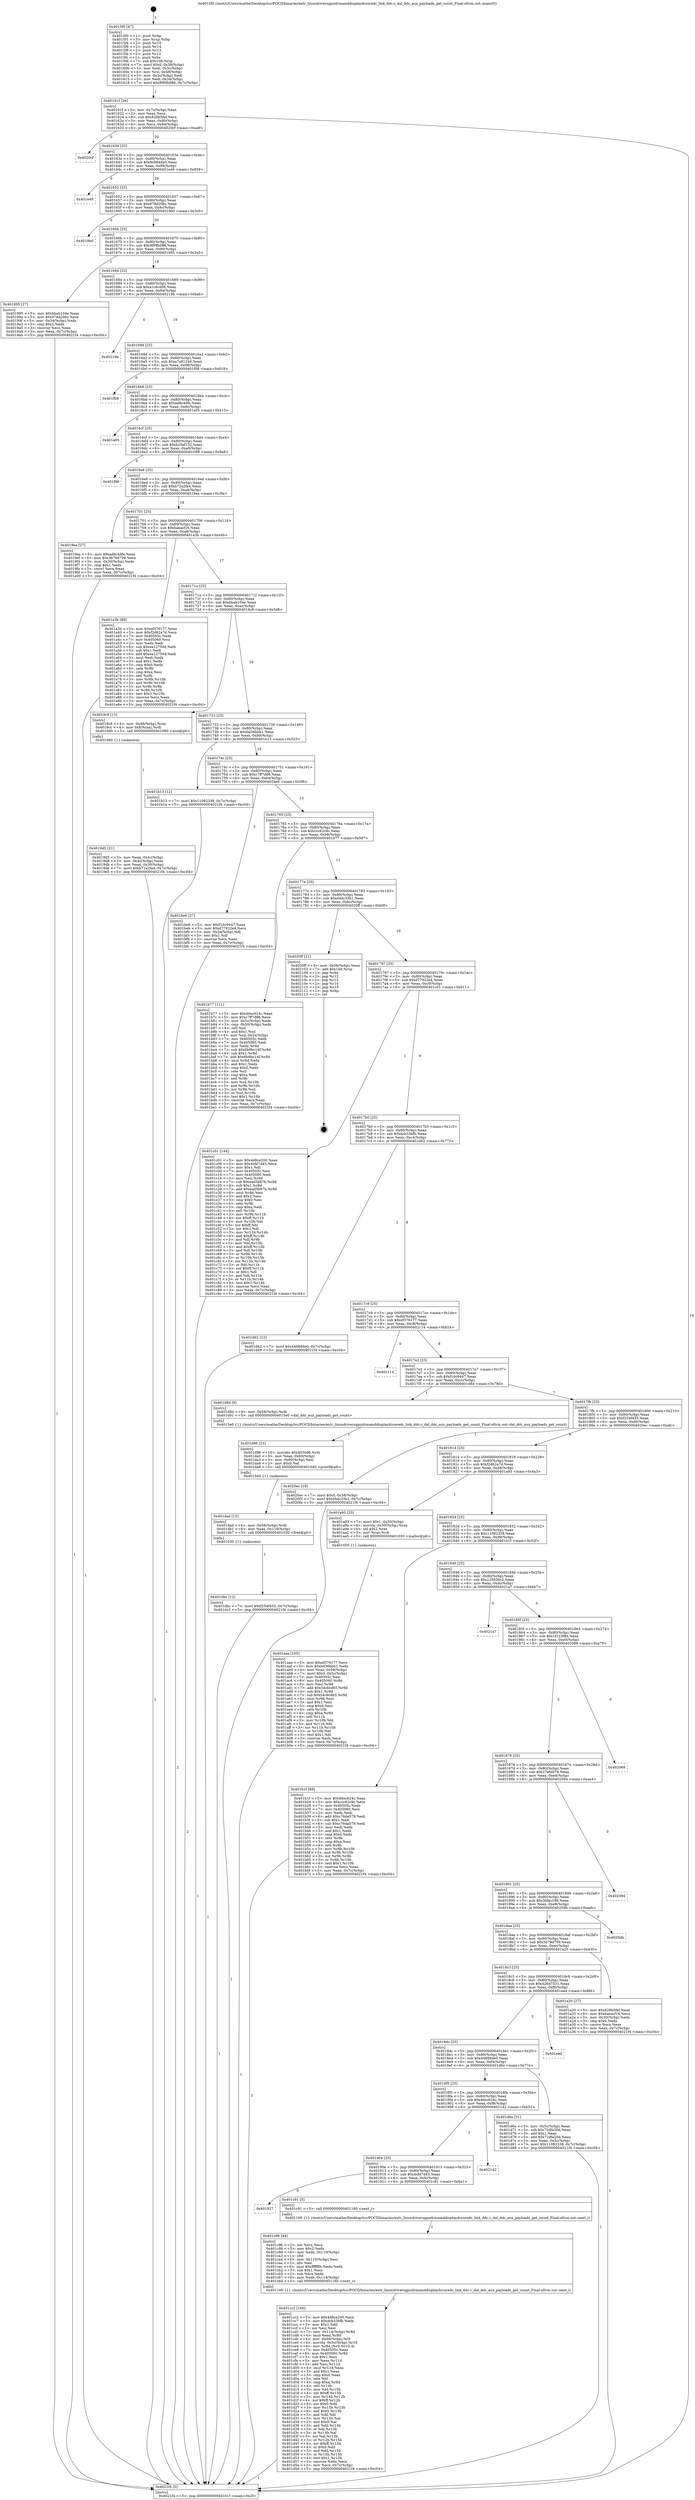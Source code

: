 digraph "0x4015f0" {
  label = "0x4015f0 (/mnt/c/Users/mathe/Desktop/tcc/POCII/binaries/extr_linuxdriversgpudrmamddisplaydccoredc_link_ddc.c_dal_ddc_aux_payloads_get_count_Final-ollvm.out::main(0))"
  labelloc = "t"
  node[shape=record]

  Entry [label="",width=0.3,height=0.3,shape=circle,fillcolor=black,style=filled]
  "0x40161f" [label="{
     0x40161f [26]\l
     | [instrs]\l
     &nbsp;&nbsp;0x40161f \<+3\>: mov -0x7c(%rbp),%eax\l
     &nbsp;&nbsp;0x401622 \<+2\>: mov %eax,%ecx\l
     &nbsp;&nbsp;0x401624 \<+6\>: sub $0x828b5fef,%ecx\l
     &nbsp;&nbsp;0x40162a \<+3\>: mov %eax,-0x80(%rbp)\l
     &nbsp;&nbsp;0x40162d \<+6\>: mov %ecx,-0x84(%rbp)\l
     &nbsp;&nbsp;0x401633 \<+6\>: je 00000000004020cf \<main+0xadf\>\l
  }"]
  "0x4020cf" [label="{
     0x4020cf\l
  }", style=dashed]
  "0x401639" [label="{
     0x401639 [25]\l
     | [instrs]\l
     &nbsp;&nbsp;0x401639 \<+5\>: jmp 000000000040163e \<main+0x4e\>\l
     &nbsp;&nbsp;0x40163e \<+3\>: mov -0x80(%rbp),%eax\l
     &nbsp;&nbsp;0x401641 \<+5\>: sub $0x8c9848a0,%eax\l
     &nbsp;&nbsp;0x401646 \<+6\>: mov %eax,-0x88(%rbp)\l
     &nbsp;&nbsp;0x40164c \<+6\>: je 0000000000401e49 \<main+0x859\>\l
  }"]
  Exit [label="",width=0.3,height=0.3,shape=circle,fillcolor=black,style=filled,peripheries=2]
  "0x401e49" [label="{
     0x401e49\l
  }", style=dashed]
  "0x401652" [label="{
     0x401652 [25]\l
     | [instrs]\l
     &nbsp;&nbsp;0x401652 \<+5\>: jmp 0000000000401657 \<main+0x67\>\l
     &nbsp;&nbsp;0x401657 \<+3\>: mov -0x80(%rbp),%eax\l
     &nbsp;&nbsp;0x40165a \<+5\>: sub $0x978d20bc,%eax\l
     &nbsp;&nbsp;0x40165f \<+6\>: mov %eax,-0x8c(%rbp)\l
     &nbsp;&nbsp;0x401665 \<+6\>: je 00000000004019b0 \<main+0x3c0\>\l
  }"]
  "0x401dbc" [label="{
     0x401dbc [12]\l
     | [instrs]\l
     &nbsp;&nbsp;0x401dbc \<+7\>: movl $0xf254f455,-0x7c(%rbp)\l
     &nbsp;&nbsp;0x401dc3 \<+5\>: jmp 00000000004021f4 \<main+0xc04\>\l
  }"]
  "0x4019b0" [label="{
     0x4019b0\l
  }", style=dashed]
  "0x40166b" [label="{
     0x40166b [25]\l
     | [instrs]\l
     &nbsp;&nbsp;0x40166b \<+5\>: jmp 0000000000401670 \<main+0x80\>\l
     &nbsp;&nbsp;0x401670 \<+3\>: mov -0x80(%rbp),%eax\l
     &nbsp;&nbsp;0x401673 \<+5\>: sub $0x9f99b086,%eax\l
     &nbsp;&nbsp;0x401678 \<+6\>: mov %eax,-0x90(%rbp)\l
     &nbsp;&nbsp;0x40167e \<+6\>: je 0000000000401995 \<main+0x3a5\>\l
  }"]
  "0x401dad" [label="{
     0x401dad [15]\l
     | [instrs]\l
     &nbsp;&nbsp;0x401dad \<+4\>: mov -0x58(%rbp),%rdi\l
     &nbsp;&nbsp;0x401db1 \<+6\>: mov %eax,-0x118(%rbp)\l
     &nbsp;&nbsp;0x401db7 \<+5\>: call 0000000000401030 \<free@plt\>\l
     | [calls]\l
     &nbsp;&nbsp;0x401030 \{1\} (unknown)\l
  }"]
  "0x401995" [label="{
     0x401995 [27]\l
     | [instrs]\l
     &nbsp;&nbsp;0x401995 \<+5\>: mov $0xbbab104e,%eax\l
     &nbsp;&nbsp;0x40199a \<+5\>: mov $0x978d20bc,%ecx\l
     &nbsp;&nbsp;0x40199f \<+3\>: mov -0x34(%rbp),%edx\l
     &nbsp;&nbsp;0x4019a2 \<+3\>: cmp $0x2,%edx\l
     &nbsp;&nbsp;0x4019a5 \<+3\>: cmovne %ecx,%eax\l
     &nbsp;&nbsp;0x4019a8 \<+3\>: mov %eax,-0x7c(%rbp)\l
     &nbsp;&nbsp;0x4019ab \<+5\>: jmp 00000000004021f4 \<main+0xc04\>\l
  }"]
  "0x401684" [label="{
     0x401684 [25]\l
     | [instrs]\l
     &nbsp;&nbsp;0x401684 \<+5\>: jmp 0000000000401689 \<main+0x99\>\l
     &nbsp;&nbsp;0x401689 \<+3\>: mov -0x80(%rbp),%eax\l
     &nbsp;&nbsp;0x40168c \<+5\>: sub $0xa1c6cd06,%eax\l
     &nbsp;&nbsp;0x401691 \<+6\>: mov %eax,-0x94(%rbp)\l
     &nbsp;&nbsp;0x401697 \<+6\>: je 000000000040219b \<main+0xbab\>\l
  }"]
  "0x4021f4" [label="{
     0x4021f4 [5]\l
     | [instrs]\l
     &nbsp;&nbsp;0x4021f4 \<+5\>: jmp 000000000040161f \<main+0x2f\>\l
  }"]
  "0x4015f0" [label="{
     0x4015f0 [47]\l
     | [instrs]\l
     &nbsp;&nbsp;0x4015f0 \<+1\>: push %rbp\l
     &nbsp;&nbsp;0x4015f1 \<+3\>: mov %rsp,%rbp\l
     &nbsp;&nbsp;0x4015f4 \<+2\>: push %r15\l
     &nbsp;&nbsp;0x4015f6 \<+2\>: push %r14\l
     &nbsp;&nbsp;0x4015f8 \<+2\>: push %r13\l
     &nbsp;&nbsp;0x4015fa \<+2\>: push %r12\l
     &nbsp;&nbsp;0x4015fc \<+1\>: push %rbx\l
     &nbsp;&nbsp;0x4015fd \<+7\>: sub $0x108,%rsp\l
     &nbsp;&nbsp;0x401604 \<+7\>: movl $0x0,-0x38(%rbp)\l
     &nbsp;&nbsp;0x40160b \<+3\>: mov %edi,-0x3c(%rbp)\l
     &nbsp;&nbsp;0x40160e \<+4\>: mov %rsi,-0x48(%rbp)\l
     &nbsp;&nbsp;0x401612 \<+3\>: mov -0x3c(%rbp),%edi\l
     &nbsp;&nbsp;0x401615 \<+3\>: mov %edi,-0x34(%rbp)\l
     &nbsp;&nbsp;0x401618 \<+7\>: movl $0x9f99b086,-0x7c(%rbp)\l
  }"]
  "0x401d96" [label="{
     0x401d96 [23]\l
     | [instrs]\l
     &nbsp;&nbsp;0x401d96 \<+10\>: movabs $0x4030d6,%rdi\l
     &nbsp;&nbsp;0x401da0 \<+3\>: mov %eax,-0x60(%rbp)\l
     &nbsp;&nbsp;0x401da3 \<+3\>: mov -0x60(%rbp),%esi\l
     &nbsp;&nbsp;0x401da6 \<+2\>: mov $0x0,%al\l
     &nbsp;&nbsp;0x401da8 \<+5\>: call 0000000000401040 \<printf@plt\>\l
     | [calls]\l
     &nbsp;&nbsp;0x401040 \{1\} (unknown)\l
  }"]
  "0x40219b" [label="{
     0x40219b\l
  }", style=dashed]
  "0x40169d" [label="{
     0x40169d [25]\l
     | [instrs]\l
     &nbsp;&nbsp;0x40169d \<+5\>: jmp 00000000004016a2 \<main+0xb2\>\l
     &nbsp;&nbsp;0x4016a2 \<+3\>: mov -0x80(%rbp),%eax\l
     &nbsp;&nbsp;0x4016a5 \<+5\>: sub $0xa7a81249,%eax\l
     &nbsp;&nbsp;0x4016aa \<+6\>: mov %eax,-0x98(%rbp)\l
     &nbsp;&nbsp;0x4016b0 \<+6\>: je 0000000000401f08 \<main+0x918\>\l
  }"]
  "0x401cc2" [label="{
     0x401cc2 [160]\l
     | [instrs]\l
     &nbsp;&nbsp;0x401cc2 \<+5\>: mov $0x4d8ce200,%ecx\l
     &nbsp;&nbsp;0x401cc7 \<+5\>: mov $0xdcb33bfb,%edx\l
     &nbsp;&nbsp;0x401ccc \<+3\>: mov $0x1,%dil\l
     &nbsp;&nbsp;0x401ccf \<+2\>: xor %esi,%esi\l
     &nbsp;&nbsp;0x401cd1 \<+7\>: mov -0x114(%rbp),%r8d\l
     &nbsp;&nbsp;0x401cd8 \<+4\>: imul %eax,%r8d\l
     &nbsp;&nbsp;0x401cdc \<+4\>: mov -0x58(%rbp),%r9\l
     &nbsp;&nbsp;0x401ce0 \<+4\>: movslq -0x5c(%rbp),%r10\l
     &nbsp;&nbsp;0x401ce4 \<+4\>: mov %r8d,(%r9,%r10,4)\l
     &nbsp;&nbsp;0x401ce8 \<+7\>: mov 0x40505c,%eax\l
     &nbsp;&nbsp;0x401cef \<+8\>: mov 0x405060,%r8d\l
     &nbsp;&nbsp;0x401cf7 \<+3\>: sub $0x1,%esi\l
     &nbsp;&nbsp;0x401cfa \<+3\>: mov %eax,%r11d\l
     &nbsp;&nbsp;0x401cfd \<+3\>: add %esi,%r11d\l
     &nbsp;&nbsp;0x401d00 \<+4\>: imul %r11d,%eax\l
     &nbsp;&nbsp;0x401d04 \<+3\>: and $0x1,%eax\l
     &nbsp;&nbsp;0x401d07 \<+3\>: cmp $0x0,%eax\l
     &nbsp;&nbsp;0x401d0a \<+3\>: sete %bl\l
     &nbsp;&nbsp;0x401d0d \<+4\>: cmp $0xa,%r8d\l
     &nbsp;&nbsp;0x401d11 \<+4\>: setl %r14b\l
     &nbsp;&nbsp;0x401d15 \<+3\>: mov %bl,%r15b\l
     &nbsp;&nbsp;0x401d18 \<+4\>: xor $0xff,%r15b\l
     &nbsp;&nbsp;0x401d1c \<+3\>: mov %r14b,%r12b\l
     &nbsp;&nbsp;0x401d1f \<+4\>: xor $0xff,%r12b\l
     &nbsp;&nbsp;0x401d23 \<+4\>: xor $0x0,%dil\l
     &nbsp;&nbsp;0x401d27 \<+3\>: mov %r15b,%r13b\l
     &nbsp;&nbsp;0x401d2a \<+4\>: and $0x0,%r13b\l
     &nbsp;&nbsp;0x401d2e \<+3\>: and %dil,%bl\l
     &nbsp;&nbsp;0x401d31 \<+3\>: mov %r12b,%al\l
     &nbsp;&nbsp;0x401d34 \<+2\>: and $0x0,%al\l
     &nbsp;&nbsp;0x401d36 \<+3\>: and %dil,%r14b\l
     &nbsp;&nbsp;0x401d39 \<+3\>: or %bl,%r13b\l
     &nbsp;&nbsp;0x401d3c \<+3\>: or %r14b,%al\l
     &nbsp;&nbsp;0x401d3f \<+3\>: xor %al,%r13b\l
     &nbsp;&nbsp;0x401d42 \<+3\>: or %r12b,%r15b\l
     &nbsp;&nbsp;0x401d45 \<+4\>: xor $0xff,%r15b\l
     &nbsp;&nbsp;0x401d49 \<+4\>: or $0x0,%dil\l
     &nbsp;&nbsp;0x401d4d \<+3\>: and %dil,%r15b\l
     &nbsp;&nbsp;0x401d50 \<+3\>: or %r15b,%r13b\l
     &nbsp;&nbsp;0x401d53 \<+4\>: test $0x1,%r13b\l
     &nbsp;&nbsp;0x401d57 \<+3\>: cmovne %edx,%ecx\l
     &nbsp;&nbsp;0x401d5a \<+3\>: mov %ecx,-0x7c(%rbp)\l
     &nbsp;&nbsp;0x401d5d \<+5\>: jmp 00000000004021f4 \<main+0xc04\>\l
  }"]
  "0x401f08" [label="{
     0x401f08\l
  }", style=dashed]
  "0x4016b6" [label="{
     0x4016b6 [25]\l
     | [instrs]\l
     &nbsp;&nbsp;0x4016b6 \<+5\>: jmp 00000000004016bb \<main+0xcb\>\l
     &nbsp;&nbsp;0x4016bb \<+3\>: mov -0x80(%rbp),%eax\l
     &nbsp;&nbsp;0x4016be \<+5\>: sub $0xad8c4dfe,%eax\l
     &nbsp;&nbsp;0x4016c3 \<+6\>: mov %eax,-0x9c(%rbp)\l
     &nbsp;&nbsp;0x4016c9 \<+6\>: je 0000000000401a05 \<main+0x415\>\l
  }"]
  "0x401c96" [label="{
     0x401c96 [44]\l
     | [instrs]\l
     &nbsp;&nbsp;0x401c96 \<+2\>: xor %ecx,%ecx\l
     &nbsp;&nbsp;0x401c98 \<+5\>: mov $0x2,%edx\l
     &nbsp;&nbsp;0x401c9d \<+6\>: mov %edx,-0x110(%rbp)\l
     &nbsp;&nbsp;0x401ca3 \<+1\>: cltd\l
     &nbsp;&nbsp;0x401ca4 \<+6\>: mov -0x110(%rbp),%esi\l
     &nbsp;&nbsp;0x401caa \<+2\>: idiv %esi\l
     &nbsp;&nbsp;0x401cac \<+6\>: imul $0xfffffffe,%edx,%edx\l
     &nbsp;&nbsp;0x401cb2 \<+3\>: sub $0x1,%ecx\l
     &nbsp;&nbsp;0x401cb5 \<+2\>: sub %ecx,%edx\l
     &nbsp;&nbsp;0x401cb7 \<+6\>: mov %edx,-0x114(%rbp)\l
     &nbsp;&nbsp;0x401cbd \<+5\>: call 0000000000401160 \<next_i\>\l
     | [calls]\l
     &nbsp;&nbsp;0x401160 \{1\} (/mnt/c/Users/mathe/Desktop/tcc/POCII/binaries/extr_linuxdriversgpudrmamddisplaydccoredc_link_ddc.c_dal_ddc_aux_payloads_get_count_Final-ollvm.out::next_i)\l
  }"]
  "0x401a05" [label="{
     0x401a05\l
  }", style=dashed]
  "0x4016cf" [label="{
     0x4016cf [25]\l
     | [instrs]\l
     &nbsp;&nbsp;0x4016cf \<+5\>: jmp 00000000004016d4 \<main+0xe4\>\l
     &nbsp;&nbsp;0x4016d4 \<+3\>: mov -0x80(%rbp),%eax\l
     &nbsp;&nbsp;0x4016d7 \<+5\>: sub $0xb25ef152,%eax\l
     &nbsp;&nbsp;0x4016dc \<+6\>: mov %eax,-0xa0(%rbp)\l
     &nbsp;&nbsp;0x4016e2 \<+6\>: je 0000000000401f98 \<main+0x9a8\>\l
  }"]
  "0x401927" [label="{
     0x401927\l
  }", style=dashed]
  "0x401f98" [label="{
     0x401f98\l
  }", style=dashed]
  "0x4016e8" [label="{
     0x4016e8 [25]\l
     | [instrs]\l
     &nbsp;&nbsp;0x4016e8 \<+5\>: jmp 00000000004016ed \<main+0xfd\>\l
     &nbsp;&nbsp;0x4016ed \<+3\>: mov -0x80(%rbp),%eax\l
     &nbsp;&nbsp;0x4016f0 \<+5\>: sub $0xb72a2fa4,%eax\l
     &nbsp;&nbsp;0x4016f5 \<+6\>: mov %eax,-0xa4(%rbp)\l
     &nbsp;&nbsp;0x4016fb \<+6\>: je 00000000004019ea \<main+0x3fa\>\l
  }"]
  "0x401c91" [label="{
     0x401c91 [5]\l
     | [instrs]\l
     &nbsp;&nbsp;0x401c91 \<+5\>: call 0000000000401160 \<next_i\>\l
     | [calls]\l
     &nbsp;&nbsp;0x401160 \{1\} (/mnt/c/Users/mathe/Desktop/tcc/POCII/binaries/extr_linuxdriversgpudrmamddisplaydccoredc_link_ddc.c_dal_ddc_aux_payloads_get_count_Final-ollvm.out::next_i)\l
  }"]
  "0x4019ea" [label="{
     0x4019ea [27]\l
     | [instrs]\l
     &nbsp;&nbsp;0x4019ea \<+5\>: mov $0xad8c4dfe,%eax\l
     &nbsp;&nbsp;0x4019ef \<+5\>: mov $0x3b79d709,%ecx\l
     &nbsp;&nbsp;0x4019f4 \<+3\>: mov -0x30(%rbp),%edx\l
     &nbsp;&nbsp;0x4019f7 \<+3\>: cmp $0x1,%edx\l
     &nbsp;&nbsp;0x4019fa \<+3\>: cmovl %ecx,%eax\l
     &nbsp;&nbsp;0x4019fd \<+3\>: mov %eax,-0x7c(%rbp)\l
     &nbsp;&nbsp;0x401a00 \<+5\>: jmp 00000000004021f4 \<main+0xc04\>\l
  }"]
  "0x401701" [label="{
     0x401701 [25]\l
     | [instrs]\l
     &nbsp;&nbsp;0x401701 \<+5\>: jmp 0000000000401706 \<main+0x116\>\l
     &nbsp;&nbsp;0x401706 \<+3\>: mov -0x80(%rbp),%eax\l
     &nbsp;&nbsp;0x401709 \<+5\>: sub $0xbaeacf16,%eax\l
     &nbsp;&nbsp;0x40170e \<+6\>: mov %eax,-0xa8(%rbp)\l
     &nbsp;&nbsp;0x401714 \<+6\>: je 0000000000401a3b \<main+0x44b\>\l
  }"]
  "0x40190e" [label="{
     0x40190e [25]\l
     | [instrs]\l
     &nbsp;&nbsp;0x40190e \<+5\>: jmp 0000000000401913 \<main+0x323\>\l
     &nbsp;&nbsp;0x401913 \<+3\>: mov -0x80(%rbp),%eax\l
     &nbsp;&nbsp;0x401916 \<+5\>: sub $0x4cfd7d45,%eax\l
     &nbsp;&nbsp;0x40191b \<+6\>: mov %eax,-0xfc(%rbp)\l
     &nbsp;&nbsp;0x401921 \<+6\>: je 0000000000401c91 \<main+0x6a1\>\l
  }"]
  "0x401a3b" [label="{
     0x401a3b [88]\l
     | [instrs]\l
     &nbsp;&nbsp;0x401a3b \<+5\>: mov $0xef376177,%eax\l
     &nbsp;&nbsp;0x401a40 \<+5\>: mov $0xf2d62a7d,%ecx\l
     &nbsp;&nbsp;0x401a45 \<+7\>: mov 0x40505c,%edx\l
     &nbsp;&nbsp;0x401a4c \<+7\>: mov 0x405060,%esi\l
     &nbsp;&nbsp;0x401a53 \<+2\>: mov %edx,%edi\l
     &nbsp;&nbsp;0x401a55 \<+6\>: sub $0xea12750d,%edi\l
     &nbsp;&nbsp;0x401a5b \<+3\>: sub $0x1,%edi\l
     &nbsp;&nbsp;0x401a5e \<+6\>: add $0xea12750d,%edi\l
     &nbsp;&nbsp;0x401a64 \<+3\>: imul %edi,%edx\l
     &nbsp;&nbsp;0x401a67 \<+3\>: and $0x1,%edx\l
     &nbsp;&nbsp;0x401a6a \<+3\>: cmp $0x0,%edx\l
     &nbsp;&nbsp;0x401a6d \<+4\>: sete %r8b\l
     &nbsp;&nbsp;0x401a71 \<+3\>: cmp $0xa,%esi\l
     &nbsp;&nbsp;0x401a74 \<+4\>: setl %r9b\l
     &nbsp;&nbsp;0x401a78 \<+3\>: mov %r8b,%r10b\l
     &nbsp;&nbsp;0x401a7b \<+3\>: and %r9b,%r10b\l
     &nbsp;&nbsp;0x401a7e \<+3\>: xor %r9b,%r8b\l
     &nbsp;&nbsp;0x401a81 \<+3\>: or %r8b,%r10b\l
     &nbsp;&nbsp;0x401a84 \<+4\>: test $0x1,%r10b\l
     &nbsp;&nbsp;0x401a88 \<+3\>: cmovne %ecx,%eax\l
     &nbsp;&nbsp;0x401a8b \<+3\>: mov %eax,-0x7c(%rbp)\l
     &nbsp;&nbsp;0x401a8e \<+5\>: jmp 00000000004021f4 \<main+0xc04\>\l
  }"]
  "0x40171a" [label="{
     0x40171a [25]\l
     | [instrs]\l
     &nbsp;&nbsp;0x40171a \<+5\>: jmp 000000000040171f \<main+0x12f\>\l
     &nbsp;&nbsp;0x40171f \<+3\>: mov -0x80(%rbp),%eax\l
     &nbsp;&nbsp;0x401722 \<+5\>: sub $0xbbab104e,%eax\l
     &nbsp;&nbsp;0x401727 \<+6\>: mov %eax,-0xac(%rbp)\l
     &nbsp;&nbsp;0x40172d \<+6\>: je 00000000004019c8 \<main+0x3d8\>\l
  }"]
  "0x402142" [label="{
     0x402142\l
  }", style=dashed]
  "0x4019c8" [label="{
     0x4019c8 [13]\l
     | [instrs]\l
     &nbsp;&nbsp;0x4019c8 \<+4\>: mov -0x48(%rbp),%rax\l
     &nbsp;&nbsp;0x4019cc \<+4\>: mov 0x8(%rax),%rdi\l
     &nbsp;&nbsp;0x4019d0 \<+5\>: call 0000000000401060 \<atoi@plt\>\l
     | [calls]\l
     &nbsp;&nbsp;0x401060 \{1\} (unknown)\l
  }"]
  "0x401733" [label="{
     0x401733 [25]\l
     | [instrs]\l
     &nbsp;&nbsp;0x401733 \<+5\>: jmp 0000000000401738 \<main+0x148\>\l
     &nbsp;&nbsp;0x401738 \<+3\>: mov -0x80(%rbp),%eax\l
     &nbsp;&nbsp;0x40173b \<+5\>: sub $0xbd36bbb1,%eax\l
     &nbsp;&nbsp;0x401740 \<+6\>: mov %eax,-0xb0(%rbp)\l
     &nbsp;&nbsp;0x401746 \<+6\>: je 0000000000401b13 \<main+0x523\>\l
  }"]
  "0x4019d5" [label="{
     0x4019d5 [21]\l
     | [instrs]\l
     &nbsp;&nbsp;0x4019d5 \<+3\>: mov %eax,-0x4c(%rbp)\l
     &nbsp;&nbsp;0x4019d8 \<+3\>: mov -0x4c(%rbp),%eax\l
     &nbsp;&nbsp;0x4019db \<+3\>: mov %eax,-0x30(%rbp)\l
     &nbsp;&nbsp;0x4019de \<+7\>: movl $0xb72a2fa4,-0x7c(%rbp)\l
     &nbsp;&nbsp;0x4019e5 \<+5\>: jmp 00000000004021f4 \<main+0xc04\>\l
  }"]
  "0x4018f5" [label="{
     0x4018f5 [25]\l
     | [instrs]\l
     &nbsp;&nbsp;0x4018f5 \<+5\>: jmp 00000000004018fa \<main+0x30a\>\l
     &nbsp;&nbsp;0x4018fa \<+3\>: mov -0x80(%rbp),%eax\l
     &nbsp;&nbsp;0x4018fd \<+5\>: sub $0x46ec624c,%eax\l
     &nbsp;&nbsp;0x401902 \<+6\>: mov %eax,-0xf8(%rbp)\l
     &nbsp;&nbsp;0x401908 \<+6\>: je 0000000000402142 \<main+0xb52\>\l
  }"]
  "0x401b13" [label="{
     0x401b13 [12]\l
     | [instrs]\l
     &nbsp;&nbsp;0x401b13 \<+7\>: movl $0x11082338,-0x7c(%rbp)\l
     &nbsp;&nbsp;0x401b1a \<+5\>: jmp 00000000004021f4 \<main+0xc04\>\l
  }"]
  "0x40174c" [label="{
     0x40174c [25]\l
     | [instrs]\l
     &nbsp;&nbsp;0x40174c \<+5\>: jmp 0000000000401751 \<main+0x161\>\l
     &nbsp;&nbsp;0x401751 \<+3\>: mov -0x80(%rbp),%eax\l
     &nbsp;&nbsp;0x401754 \<+5\>: sub $0xc7ff7d86,%eax\l
     &nbsp;&nbsp;0x401759 \<+6\>: mov %eax,-0xb4(%rbp)\l
     &nbsp;&nbsp;0x40175f \<+6\>: je 0000000000401be6 \<main+0x5f6\>\l
  }"]
  "0x401d6e" [label="{
     0x401d6e [31]\l
     | [instrs]\l
     &nbsp;&nbsp;0x401d6e \<+3\>: mov -0x5c(%rbp),%eax\l
     &nbsp;&nbsp;0x401d71 \<+5\>: sub $0x72dfa20d,%eax\l
     &nbsp;&nbsp;0x401d76 \<+3\>: add $0x1,%eax\l
     &nbsp;&nbsp;0x401d79 \<+5\>: add $0x72dfa20d,%eax\l
     &nbsp;&nbsp;0x401d7e \<+3\>: mov %eax,-0x5c(%rbp)\l
     &nbsp;&nbsp;0x401d81 \<+7\>: movl $0x11082338,-0x7c(%rbp)\l
     &nbsp;&nbsp;0x401d88 \<+5\>: jmp 00000000004021f4 \<main+0xc04\>\l
  }"]
  "0x401be6" [label="{
     0x401be6 [27]\l
     | [instrs]\l
     &nbsp;&nbsp;0x401be6 \<+5\>: mov $0xf16c9447,%eax\l
     &nbsp;&nbsp;0x401beb \<+5\>: mov $0xd77922e4,%ecx\l
     &nbsp;&nbsp;0x401bf0 \<+3\>: mov -0x2a(%rbp),%dl\l
     &nbsp;&nbsp;0x401bf3 \<+3\>: test $0x1,%dl\l
     &nbsp;&nbsp;0x401bf6 \<+3\>: cmovne %ecx,%eax\l
     &nbsp;&nbsp;0x401bf9 \<+3\>: mov %eax,-0x7c(%rbp)\l
     &nbsp;&nbsp;0x401bfc \<+5\>: jmp 00000000004021f4 \<main+0xc04\>\l
  }"]
  "0x401765" [label="{
     0x401765 [25]\l
     | [instrs]\l
     &nbsp;&nbsp;0x401765 \<+5\>: jmp 000000000040176a \<main+0x17a\>\l
     &nbsp;&nbsp;0x40176a \<+3\>: mov -0x80(%rbp),%eax\l
     &nbsp;&nbsp;0x40176d \<+5\>: sub $0xccc62c9c,%eax\l
     &nbsp;&nbsp;0x401772 \<+6\>: mov %eax,-0xb8(%rbp)\l
     &nbsp;&nbsp;0x401778 \<+6\>: je 0000000000401b77 \<main+0x587\>\l
  }"]
  "0x4018dc" [label="{
     0x4018dc [25]\l
     | [instrs]\l
     &nbsp;&nbsp;0x4018dc \<+5\>: jmp 00000000004018e1 \<main+0x2f1\>\l
     &nbsp;&nbsp;0x4018e1 \<+3\>: mov -0x80(%rbp),%eax\l
     &nbsp;&nbsp;0x4018e4 \<+5\>: sub $0x44689de0,%eax\l
     &nbsp;&nbsp;0x4018e9 \<+6\>: mov %eax,-0xf4(%rbp)\l
     &nbsp;&nbsp;0x4018ef \<+6\>: je 0000000000401d6e \<main+0x77e\>\l
  }"]
  "0x401b77" [label="{
     0x401b77 [111]\l
     | [instrs]\l
     &nbsp;&nbsp;0x401b77 \<+5\>: mov $0x46ec624c,%eax\l
     &nbsp;&nbsp;0x401b7c \<+5\>: mov $0xc7ff7d86,%ecx\l
     &nbsp;&nbsp;0x401b81 \<+3\>: mov -0x5c(%rbp),%edx\l
     &nbsp;&nbsp;0x401b84 \<+3\>: cmp -0x50(%rbp),%edx\l
     &nbsp;&nbsp;0x401b87 \<+4\>: setl %sil\l
     &nbsp;&nbsp;0x401b8b \<+4\>: and $0x1,%sil\l
     &nbsp;&nbsp;0x401b8f \<+4\>: mov %sil,-0x2a(%rbp)\l
     &nbsp;&nbsp;0x401b93 \<+7\>: mov 0x40505c,%edx\l
     &nbsp;&nbsp;0x401b9a \<+7\>: mov 0x405060,%edi\l
     &nbsp;&nbsp;0x401ba1 \<+3\>: mov %edx,%r8d\l
     &nbsp;&nbsp;0x401ba4 \<+7\>: sub $0x6b9bc14f,%r8d\l
     &nbsp;&nbsp;0x401bab \<+4\>: sub $0x1,%r8d\l
     &nbsp;&nbsp;0x401baf \<+7\>: add $0x6b9bc14f,%r8d\l
     &nbsp;&nbsp;0x401bb6 \<+4\>: imul %r8d,%edx\l
     &nbsp;&nbsp;0x401bba \<+3\>: and $0x1,%edx\l
     &nbsp;&nbsp;0x401bbd \<+3\>: cmp $0x0,%edx\l
     &nbsp;&nbsp;0x401bc0 \<+4\>: sete %sil\l
     &nbsp;&nbsp;0x401bc4 \<+3\>: cmp $0xa,%edi\l
     &nbsp;&nbsp;0x401bc7 \<+4\>: setl %r9b\l
     &nbsp;&nbsp;0x401bcb \<+3\>: mov %sil,%r10b\l
     &nbsp;&nbsp;0x401bce \<+3\>: and %r9b,%r10b\l
     &nbsp;&nbsp;0x401bd1 \<+3\>: xor %r9b,%sil\l
     &nbsp;&nbsp;0x401bd4 \<+3\>: or %sil,%r10b\l
     &nbsp;&nbsp;0x401bd7 \<+4\>: test $0x1,%r10b\l
     &nbsp;&nbsp;0x401bdb \<+3\>: cmovne %ecx,%eax\l
     &nbsp;&nbsp;0x401bde \<+3\>: mov %eax,-0x7c(%rbp)\l
     &nbsp;&nbsp;0x401be1 \<+5\>: jmp 00000000004021f4 \<main+0xc04\>\l
  }"]
  "0x40177e" [label="{
     0x40177e [25]\l
     | [instrs]\l
     &nbsp;&nbsp;0x40177e \<+5\>: jmp 0000000000401783 \<main+0x193\>\l
     &nbsp;&nbsp;0x401783 \<+3\>: mov -0x80(%rbp),%eax\l
     &nbsp;&nbsp;0x401786 \<+5\>: sub $0xd4dc33b1,%eax\l
     &nbsp;&nbsp;0x40178b \<+6\>: mov %eax,-0xbc(%rbp)\l
     &nbsp;&nbsp;0x401791 \<+6\>: je 00000000004020ff \<main+0xb0f\>\l
  }"]
  "0x401eed" [label="{
     0x401eed\l
  }", style=dashed]
  "0x4020ff" [label="{
     0x4020ff [21]\l
     | [instrs]\l
     &nbsp;&nbsp;0x4020ff \<+3\>: mov -0x38(%rbp),%eax\l
     &nbsp;&nbsp;0x402102 \<+7\>: add $0x108,%rsp\l
     &nbsp;&nbsp;0x402109 \<+1\>: pop %rbx\l
     &nbsp;&nbsp;0x40210a \<+2\>: pop %r12\l
     &nbsp;&nbsp;0x40210c \<+2\>: pop %r13\l
     &nbsp;&nbsp;0x40210e \<+2\>: pop %r14\l
     &nbsp;&nbsp;0x402110 \<+2\>: pop %r15\l
     &nbsp;&nbsp;0x402112 \<+1\>: pop %rbp\l
     &nbsp;&nbsp;0x402113 \<+1\>: ret\l
  }"]
  "0x401797" [label="{
     0x401797 [25]\l
     | [instrs]\l
     &nbsp;&nbsp;0x401797 \<+5\>: jmp 000000000040179c \<main+0x1ac\>\l
     &nbsp;&nbsp;0x40179c \<+3\>: mov -0x80(%rbp),%eax\l
     &nbsp;&nbsp;0x40179f \<+5\>: sub $0xd77922e4,%eax\l
     &nbsp;&nbsp;0x4017a4 \<+6\>: mov %eax,-0xc0(%rbp)\l
     &nbsp;&nbsp;0x4017aa \<+6\>: je 0000000000401c01 \<main+0x611\>\l
  }"]
  "0x401aaa" [label="{
     0x401aaa [105]\l
     | [instrs]\l
     &nbsp;&nbsp;0x401aaa \<+5\>: mov $0xef376177,%ecx\l
     &nbsp;&nbsp;0x401aaf \<+5\>: mov $0xbd36bbb1,%edx\l
     &nbsp;&nbsp;0x401ab4 \<+4\>: mov %rax,-0x58(%rbp)\l
     &nbsp;&nbsp;0x401ab8 \<+7\>: movl $0x0,-0x5c(%rbp)\l
     &nbsp;&nbsp;0x401abf \<+7\>: mov 0x40505c,%esi\l
     &nbsp;&nbsp;0x401ac6 \<+8\>: mov 0x405060,%r8d\l
     &nbsp;&nbsp;0x401ace \<+3\>: mov %esi,%r9d\l
     &nbsp;&nbsp;0x401ad1 \<+7\>: add $0x54c6cd65,%r9d\l
     &nbsp;&nbsp;0x401ad8 \<+4\>: sub $0x1,%r9d\l
     &nbsp;&nbsp;0x401adc \<+7\>: sub $0x54c6cd65,%r9d\l
     &nbsp;&nbsp;0x401ae3 \<+4\>: imul %r9d,%esi\l
     &nbsp;&nbsp;0x401ae7 \<+3\>: and $0x1,%esi\l
     &nbsp;&nbsp;0x401aea \<+3\>: cmp $0x0,%esi\l
     &nbsp;&nbsp;0x401aed \<+4\>: sete %r10b\l
     &nbsp;&nbsp;0x401af1 \<+4\>: cmp $0xa,%r8d\l
     &nbsp;&nbsp;0x401af5 \<+4\>: setl %r11b\l
     &nbsp;&nbsp;0x401af9 \<+3\>: mov %r10b,%bl\l
     &nbsp;&nbsp;0x401afc \<+3\>: and %r11b,%bl\l
     &nbsp;&nbsp;0x401aff \<+3\>: xor %r11b,%r10b\l
     &nbsp;&nbsp;0x401b02 \<+3\>: or %r10b,%bl\l
     &nbsp;&nbsp;0x401b05 \<+3\>: test $0x1,%bl\l
     &nbsp;&nbsp;0x401b08 \<+3\>: cmovne %edx,%ecx\l
     &nbsp;&nbsp;0x401b0b \<+3\>: mov %ecx,-0x7c(%rbp)\l
     &nbsp;&nbsp;0x401b0e \<+5\>: jmp 00000000004021f4 \<main+0xc04\>\l
  }"]
  "0x401c01" [label="{
     0x401c01 [144]\l
     | [instrs]\l
     &nbsp;&nbsp;0x401c01 \<+5\>: mov $0x4d8ce200,%eax\l
     &nbsp;&nbsp;0x401c06 \<+5\>: mov $0x4cfd7d45,%ecx\l
     &nbsp;&nbsp;0x401c0b \<+2\>: mov $0x1,%dl\l
     &nbsp;&nbsp;0x401c0d \<+7\>: mov 0x40505c,%esi\l
     &nbsp;&nbsp;0x401c14 \<+7\>: mov 0x405060,%edi\l
     &nbsp;&nbsp;0x401c1b \<+3\>: mov %esi,%r8d\l
     &nbsp;&nbsp;0x401c1e \<+7\>: sub $0xead5b87b,%r8d\l
     &nbsp;&nbsp;0x401c25 \<+4\>: sub $0x1,%r8d\l
     &nbsp;&nbsp;0x401c29 \<+7\>: add $0xead5b87b,%r8d\l
     &nbsp;&nbsp;0x401c30 \<+4\>: imul %r8d,%esi\l
     &nbsp;&nbsp;0x401c34 \<+3\>: and $0x1,%esi\l
     &nbsp;&nbsp;0x401c37 \<+3\>: cmp $0x0,%esi\l
     &nbsp;&nbsp;0x401c3a \<+4\>: sete %r9b\l
     &nbsp;&nbsp;0x401c3e \<+3\>: cmp $0xa,%edi\l
     &nbsp;&nbsp;0x401c41 \<+4\>: setl %r10b\l
     &nbsp;&nbsp;0x401c45 \<+3\>: mov %r9b,%r11b\l
     &nbsp;&nbsp;0x401c48 \<+4\>: xor $0xff,%r11b\l
     &nbsp;&nbsp;0x401c4c \<+3\>: mov %r10b,%bl\l
     &nbsp;&nbsp;0x401c4f \<+3\>: xor $0xff,%bl\l
     &nbsp;&nbsp;0x401c52 \<+3\>: xor $0x1,%dl\l
     &nbsp;&nbsp;0x401c55 \<+3\>: mov %r11b,%r14b\l
     &nbsp;&nbsp;0x401c58 \<+4\>: and $0xff,%r14b\l
     &nbsp;&nbsp;0x401c5c \<+3\>: and %dl,%r9b\l
     &nbsp;&nbsp;0x401c5f \<+3\>: mov %bl,%r15b\l
     &nbsp;&nbsp;0x401c62 \<+4\>: and $0xff,%r15b\l
     &nbsp;&nbsp;0x401c66 \<+3\>: and %dl,%r10b\l
     &nbsp;&nbsp;0x401c69 \<+3\>: or %r9b,%r14b\l
     &nbsp;&nbsp;0x401c6c \<+3\>: or %r10b,%r15b\l
     &nbsp;&nbsp;0x401c6f \<+3\>: xor %r15b,%r14b\l
     &nbsp;&nbsp;0x401c72 \<+3\>: or %bl,%r11b\l
     &nbsp;&nbsp;0x401c75 \<+4\>: xor $0xff,%r11b\l
     &nbsp;&nbsp;0x401c79 \<+3\>: or $0x1,%dl\l
     &nbsp;&nbsp;0x401c7c \<+3\>: and %dl,%r11b\l
     &nbsp;&nbsp;0x401c7f \<+3\>: or %r11b,%r14b\l
     &nbsp;&nbsp;0x401c82 \<+4\>: test $0x1,%r14b\l
     &nbsp;&nbsp;0x401c86 \<+3\>: cmovne %ecx,%eax\l
     &nbsp;&nbsp;0x401c89 \<+3\>: mov %eax,-0x7c(%rbp)\l
     &nbsp;&nbsp;0x401c8c \<+5\>: jmp 00000000004021f4 \<main+0xc04\>\l
  }"]
  "0x4017b0" [label="{
     0x4017b0 [25]\l
     | [instrs]\l
     &nbsp;&nbsp;0x4017b0 \<+5\>: jmp 00000000004017b5 \<main+0x1c5\>\l
     &nbsp;&nbsp;0x4017b5 \<+3\>: mov -0x80(%rbp),%eax\l
     &nbsp;&nbsp;0x4017b8 \<+5\>: sub $0xdcb33bfb,%eax\l
     &nbsp;&nbsp;0x4017bd \<+6\>: mov %eax,-0xc4(%rbp)\l
     &nbsp;&nbsp;0x4017c3 \<+6\>: je 0000000000401d62 \<main+0x772\>\l
  }"]
  "0x4018c3" [label="{
     0x4018c3 [25]\l
     | [instrs]\l
     &nbsp;&nbsp;0x4018c3 \<+5\>: jmp 00000000004018c8 \<main+0x2d8\>\l
     &nbsp;&nbsp;0x4018c8 \<+3\>: mov -0x80(%rbp),%eax\l
     &nbsp;&nbsp;0x4018cb \<+5\>: sub $0x426d7531,%eax\l
     &nbsp;&nbsp;0x4018d0 \<+6\>: mov %eax,-0xf0(%rbp)\l
     &nbsp;&nbsp;0x4018d6 \<+6\>: je 0000000000401eed \<main+0x8fd\>\l
  }"]
  "0x401d62" [label="{
     0x401d62 [12]\l
     | [instrs]\l
     &nbsp;&nbsp;0x401d62 \<+7\>: movl $0x44689de0,-0x7c(%rbp)\l
     &nbsp;&nbsp;0x401d69 \<+5\>: jmp 00000000004021f4 \<main+0xc04\>\l
  }"]
  "0x4017c9" [label="{
     0x4017c9 [25]\l
     | [instrs]\l
     &nbsp;&nbsp;0x4017c9 \<+5\>: jmp 00000000004017ce \<main+0x1de\>\l
     &nbsp;&nbsp;0x4017ce \<+3\>: mov -0x80(%rbp),%eax\l
     &nbsp;&nbsp;0x4017d1 \<+5\>: sub $0xef376177,%eax\l
     &nbsp;&nbsp;0x4017d6 \<+6\>: mov %eax,-0xc8(%rbp)\l
     &nbsp;&nbsp;0x4017dc \<+6\>: je 0000000000402114 \<main+0xb24\>\l
  }"]
  "0x401a20" [label="{
     0x401a20 [27]\l
     | [instrs]\l
     &nbsp;&nbsp;0x401a20 \<+5\>: mov $0x828b5fef,%eax\l
     &nbsp;&nbsp;0x401a25 \<+5\>: mov $0xbaeacf16,%ecx\l
     &nbsp;&nbsp;0x401a2a \<+3\>: mov -0x30(%rbp),%edx\l
     &nbsp;&nbsp;0x401a2d \<+3\>: cmp $0x0,%edx\l
     &nbsp;&nbsp;0x401a30 \<+3\>: cmove %ecx,%eax\l
     &nbsp;&nbsp;0x401a33 \<+3\>: mov %eax,-0x7c(%rbp)\l
     &nbsp;&nbsp;0x401a36 \<+5\>: jmp 00000000004021f4 \<main+0xc04\>\l
  }"]
  "0x402114" [label="{
     0x402114\l
  }", style=dashed]
  "0x4017e2" [label="{
     0x4017e2 [25]\l
     | [instrs]\l
     &nbsp;&nbsp;0x4017e2 \<+5\>: jmp 00000000004017e7 \<main+0x1f7\>\l
     &nbsp;&nbsp;0x4017e7 \<+3\>: mov -0x80(%rbp),%eax\l
     &nbsp;&nbsp;0x4017ea \<+5\>: sub $0xf16c9447,%eax\l
     &nbsp;&nbsp;0x4017ef \<+6\>: mov %eax,-0xcc(%rbp)\l
     &nbsp;&nbsp;0x4017f5 \<+6\>: je 0000000000401d8d \<main+0x79d\>\l
  }"]
  "0x4018aa" [label="{
     0x4018aa [25]\l
     | [instrs]\l
     &nbsp;&nbsp;0x4018aa \<+5\>: jmp 00000000004018af \<main+0x2bf\>\l
     &nbsp;&nbsp;0x4018af \<+3\>: mov -0x80(%rbp),%eax\l
     &nbsp;&nbsp;0x4018b2 \<+5\>: sub $0x3b79d709,%eax\l
     &nbsp;&nbsp;0x4018b7 \<+6\>: mov %eax,-0xec(%rbp)\l
     &nbsp;&nbsp;0x4018bd \<+6\>: je 0000000000401a20 \<main+0x430\>\l
  }"]
  "0x401d8d" [label="{
     0x401d8d [9]\l
     | [instrs]\l
     &nbsp;&nbsp;0x401d8d \<+4\>: mov -0x58(%rbp),%rdi\l
     &nbsp;&nbsp;0x401d91 \<+5\>: call 00000000004015e0 \<dal_ddc_aux_payloads_get_count\>\l
     | [calls]\l
     &nbsp;&nbsp;0x4015e0 \{1\} (/mnt/c/Users/mathe/Desktop/tcc/POCII/binaries/extr_linuxdriversgpudrmamddisplaydccoredc_link_ddc.c_dal_ddc_aux_payloads_get_count_Final-ollvm.out::dal_ddc_aux_payloads_get_count)\l
  }"]
  "0x4017fb" [label="{
     0x4017fb [25]\l
     | [instrs]\l
     &nbsp;&nbsp;0x4017fb \<+5\>: jmp 0000000000401800 \<main+0x210\>\l
     &nbsp;&nbsp;0x401800 \<+3\>: mov -0x80(%rbp),%eax\l
     &nbsp;&nbsp;0x401803 \<+5\>: sub $0xf254f455,%eax\l
     &nbsp;&nbsp;0x401808 \<+6\>: mov %eax,-0xd0(%rbp)\l
     &nbsp;&nbsp;0x40180e \<+6\>: je 00000000004020ec \<main+0xafc\>\l
  }"]
  "0x4020db" [label="{
     0x4020db\l
  }", style=dashed]
  "0x4020ec" [label="{
     0x4020ec [19]\l
     | [instrs]\l
     &nbsp;&nbsp;0x4020ec \<+7\>: movl $0x0,-0x38(%rbp)\l
     &nbsp;&nbsp;0x4020f3 \<+7\>: movl $0xd4dc33b1,-0x7c(%rbp)\l
     &nbsp;&nbsp;0x4020fa \<+5\>: jmp 00000000004021f4 \<main+0xc04\>\l
  }"]
  "0x401814" [label="{
     0x401814 [25]\l
     | [instrs]\l
     &nbsp;&nbsp;0x401814 \<+5\>: jmp 0000000000401819 \<main+0x229\>\l
     &nbsp;&nbsp;0x401819 \<+3\>: mov -0x80(%rbp),%eax\l
     &nbsp;&nbsp;0x40181c \<+5\>: sub $0xf2d62a7d,%eax\l
     &nbsp;&nbsp;0x401821 \<+6\>: mov %eax,-0xd4(%rbp)\l
     &nbsp;&nbsp;0x401827 \<+6\>: je 0000000000401a93 \<main+0x4a3\>\l
  }"]
  "0x401891" [label="{
     0x401891 [25]\l
     | [instrs]\l
     &nbsp;&nbsp;0x401891 \<+5\>: jmp 0000000000401896 \<main+0x2a6\>\l
     &nbsp;&nbsp;0x401896 \<+3\>: mov -0x80(%rbp),%eax\l
     &nbsp;&nbsp;0x401899 \<+5\>: sub $0x30fac186,%eax\l
     &nbsp;&nbsp;0x40189e \<+6\>: mov %eax,-0xe8(%rbp)\l
     &nbsp;&nbsp;0x4018a4 \<+6\>: je 00000000004020db \<main+0xaeb\>\l
  }"]
  "0x401a93" [label="{
     0x401a93 [23]\l
     | [instrs]\l
     &nbsp;&nbsp;0x401a93 \<+7\>: movl $0x1,-0x50(%rbp)\l
     &nbsp;&nbsp;0x401a9a \<+4\>: movslq -0x50(%rbp),%rax\l
     &nbsp;&nbsp;0x401a9e \<+4\>: shl $0x2,%rax\l
     &nbsp;&nbsp;0x401aa2 \<+3\>: mov %rax,%rdi\l
     &nbsp;&nbsp;0x401aa5 \<+5\>: call 0000000000401050 \<malloc@plt\>\l
     | [calls]\l
     &nbsp;&nbsp;0x401050 \{1\} (unknown)\l
  }"]
  "0x40182d" [label="{
     0x40182d [25]\l
     | [instrs]\l
     &nbsp;&nbsp;0x40182d \<+5\>: jmp 0000000000401832 \<main+0x242\>\l
     &nbsp;&nbsp;0x401832 \<+3\>: mov -0x80(%rbp),%eax\l
     &nbsp;&nbsp;0x401835 \<+5\>: sub $0x11082338,%eax\l
     &nbsp;&nbsp;0x40183a \<+6\>: mov %eax,-0xd8(%rbp)\l
     &nbsp;&nbsp;0x401840 \<+6\>: je 0000000000401b1f \<main+0x52f\>\l
  }"]
  "0x402094" [label="{
     0x402094\l
  }", style=dashed]
  "0x401b1f" [label="{
     0x401b1f [88]\l
     | [instrs]\l
     &nbsp;&nbsp;0x401b1f \<+5\>: mov $0x46ec624c,%eax\l
     &nbsp;&nbsp;0x401b24 \<+5\>: mov $0xccc62c9c,%ecx\l
     &nbsp;&nbsp;0x401b29 \<+7\>: mov 0x40505c,%edx\l
     &nbsp;&nbsp;0x401b30 \<+7\>: mov 0x405060,%esi\l
     &nbsp;&nbsp;0x401b37 \<+2\>: mov %edx,%edi\l
     &nbsp;&nbsp;0x401b39 \<+6\>: add $0xc76da579,%edi\l
     &nbsp;&nbsp;0x401b3f \<+3\>: sub $0x1,%edi\l
     &nbsp;&nbsp;0x401b42 \<+6\>: sub $0xc76da579,%edi\l
     &nbsp;&nbsp;0x401b48 \<+3\>: imul %edi,%edx\l
     &nbsp;&nbsp;0x401b4b \<+3\>: and $0x1,%edx\l
     &nbsp;&nbsp;0x401b4e \<+3\>: cmp $0x0,%edx\l
     &nbsp;&nbsp;0x401b51 \<+4\>: sete %r8b\l
     &nbsp;&nbsp;0x401b55 \<+3\>: cmp $0xa,%esi\l
     &nbsp;&nbsp;0x401b58 \<+4\>: setl %r9b\l
     &nbsp;&nbsp;0x401b5c \<+3\>: mov %r8b,%r10b\l
     &nbsp;&nbsp;0x401b5f \<+3\>: and %r9b,%r10b\l
     &nbsp;&nbsp;0x401b62 \<+3\>: xor %r9b,%r8b\l
     &nbsp;&nbsp;0x401b65 \<+3\>: or %r8b,%r10b\l
     &nbsp;&nbsp;0x401b68 \<+4\>: test $0x1,%r10b\l
     &nbsp;&nbsp;0x401b6c \<+3\>: cmovne %ecx,%eax\l
     &nbsp;&nbsp;0x401b6f \<+3\>: mov %eax,-0x7c(%rbp)\l
     &nbsp;&nbsp;0x401b72 \<+5\>: jmp 00000000004021f4 \<main+0xc04\>\l
  }"]
  "0x401846" [label="{
     0x401846 [25]\l
     | [instrs]\l
     &nbsp;&nbsp;0x401846 \<+5\>: jmp 000000000040184b \<main+0x25b\>\l
     &nbsp;&nbsp;0x40184b \<+3\>: mov -0x80(%rbp),%eax\l
     &nbsp;&nbsp;0x40184e \<+5\>: sub $0x125936c2,%eax\l
     &nbsp;&nbsp;0x401853 \<+6\>: mov %eax,-0xdc(%rbp)\l
     &nbsp;&nbsp;0x401859 \<+6\>: je 00000000004021a7 \<main+0xbb7\>\l
  }"]
  "0x401878" [label="{
     0x401878 [25]\l
     | [instrs]\l
     &nbsp;&nbsp;0x401878 \<+5\>: jmp 000000000040187d \<main+0x28d\>\l
     &nbsp;&nbsp;0x40187d \<+3\>: mov -0x80(%rbp),%eax\l
     &nbsp;&nbsp;0x401880 \<+5\>: sub $0x27efd079,%eax\l
     &nbsp;&nbsp;0x401885 \<+6\>: mov %eax,-0xe4(%rbp)\l
     &nbsp;&nbsp;0x40188b \<+6\>: je 0000000000402094 \<main+0xaa4\>\l
  }"]
  "0x4021a7" [label="{
     0x4021a7\l
  }", style=dashed]
  "0x40185f" [label="{
     0x40185f [25]\l
     | [instrs]\l
     &nbsp;&nbsp;0x40185f \<+5\>: jmp 0000000000401864 \<main+0x274\>\l
     &nbsp;&nbsp;0x401864 \<+3\>: mov -0x80(%rbp),%eax\l
     &nbsp;&nbsp;0x401867 \<+5\>: sub $0x1f123f8d,%eax\l
     &nbsp;&nbsp;0x40186c \<+6\>: mov %eax,-0xe0(%rbp)\l
     &nbsp;&nbsp;0x401872 \<+6\>: je 0000000000402069 \<main+0xa79\>\l
  }"]
  "0x402069" [label="{
     0x402069\l
  }", style=dashed]
  Entry -> "0x4015f0" [label=" 1"]
  "0x40161f" -> "0x4020cf" [label=" 0"]
  "0x40161f" -> "0x401639" [label=" 20"]
  "0x4020ff" -> Exit [label=" 1"]
  "0x401639" -> "0x401e49" [label=" 0"]
  "0x401639" -> "0x401652" [label=" 20"]
  "0x4020ec" -> "0x4021f4" [label=" 1"]
  "0x401652" -> "0x4019b0" [label=" 0"]
  "0x401652" -> "0x40166b" [label=" 20"]
  "0x401dbc" -> "0x4021f4" [label=" 1"]
  "0x40166b" -> "0x401995" [label=" 1"]
  "0x40166b" -> "0x401684" [label=" 19"]
  "0x401995" -> "0x4021f4" [label=" 1"]
  "0x4015f0" -> "0x40161f" [label=" 1"]
  "0x4021f4" -> "0x40161f" [label=" 19"]
  "0x401dad" -> "0x401dbc" [label=" 1"]
  "0x401684" -> "0x40219b" [label=" 0"]
  "0x401684" -> "0x40169d" [label=" 19"]
  "0x401d96" -> "0x401dad" [label=" 1"]
  "0x40169d" -> "0x401f08" [label=" 0"]
  "0x40169d" -> "0x4016b6" [label=" 19"]
  "0x401d8d" -> "0x401d96" [label=" 1"]
  "0x4016b6" -> "0x401a05" [label=" 0"]
  "0x4016b6" -> "0x4016cf" [label=" 19"]
  "0x401d6e" -> "0x4021f4" [label=" 1"]
  "0x4016cf" -> "0x401f98" [label=" 0"]
  "0x4016cf" -> "0x4016e8" [label=" 19"]
  "0x401d62" -> "0x4021f4" [label=" 1"]
  "0x4016e8" -> "0x4019ea" [label=" 1"]
  "0x4016e8" -> "0x401701" [label=" 18"]
  "0x401cc2" -> "0x4021f4" [label=" 1"]
  "0x401701" -> "0x401a3b" [label=" 1"]
  "0x401701" -> "0x40171a" [label=" 17"]
  "0x401c91" -> "0x401c96" [label=" 1"]
  "0x40171a" -> "0x4019c8" [label=" 1"]
  "0x40171a" -> "0x401733" [label=" 16"]
  "0x4019c8" -> "0x4019d5" [label=" 1"]
  "0x4019d5" -> "0x4021f4" [label=" 1"]
  "0x4019ea" -> "0x4021f4" [label=" 1"]
  "0x40190e" -> "0x401927" [label=" 0"]
  "0x401733" -> "0x401b13" [label=" 1"]
  "0x401733" -> "0x40174c" [label=" 15"]
  "0x401c96" -> "0x401cc2" [label=" 1"]
  "0x40174c" -> "0x401be6" [label=" 2"]
  "0x40174c" -> "0x401765" [label=" 13"]
  "0x4018f5" -> "0x40190e" [label=" 1"]
  "0x401765" -> "0x401b77" [label=" 2"]
  "0x401765" -> "0x40177e" [label=" 11"]
  "0x40190e" -> "0x401c91" [label=" 1"]
  "0x40177e" -> "0x4020ff" [label=" 1"]
  "0x40177e" -> "0x401797" [label=" 10"]
  "0x4018dc" -> "0x4018f5" [label=" 1"]
  "0x401797" -> "0x401c01" [label=" 1"]
  "0x401797" -> "0x4017b0" [label=" 9"]
  "0x4018f5" -> "0x402142" [label=" 0"]
  "0x4017b0" -> "0x401d62" [label=" 1"]
  "0x4017b0" -> "0x4017c9" [label=" 8"]
  "0x4018c3" -> "0x4018dc" [label=" 2"]
  "0x4017c9" -> "0x402114" [label=" 0"]
  "0x4017c9" -> "0x4017e2" [label=" 8"]
  "0x4018c3" -> "0x401eed" [label=" 0"]
  "0x4017e2" -> "0x401d8d" [label=" 1"]
  "0x4017e2" -> "0x4017fb" [label=" 7"]
  "0x401c01" -> "0x4021f4" [label=" 1"]
  "0x4017fb" -> "0x4020ec" [label=" 1"]
  "0x4017fb" -> "0x401814" [label=" 6"]
  "0x401be6" -> "0x4021f4" [label=" 2"]
  "0x401814" -> "0x401a93" [label=" 1"]
  "0x401814" -> "0x40182d" [label=" 5"]
  "0x401b1f" -> "0x4021f4" [label=" 2"]
  "0x40182d" -> "0x401b1f" [label=" 2"]
  "0x40182d" -> "0x401846" [label=" 3"]
  "0x401b13" -> "0x4021f4" [label=" 1"]
  "0x401846" -> "0x4021a7" [label=" 0"]
  "0x401846" -> "0x40185f" [label=" 3"]
  "0x401a93" -> "0x401aaa" [label=" 1"]
  "0x40185f" -> "0x402069" [label=" 0"]
  "0x40185f" -> "0x401878" [label=" 3"]
  "0x401aaa" -> "0x4021f4" [label=" 1"]
  "0x401878" -> "0x402094" [label=" 0"]
  "0x401878" -> "0x401891" [label=" 3"]
  "0x401b77" -> "0x4021f4" [label=" 2"]
  "0x401891" -> "0x4020db" [label=" 0"]
  "0x401891" -> "0x4018aa" [label=" 3"]
  "0x4018dc" -> "0x401d6e" [label=" 1"]
  "0x4018aa" -> "0x401a20" [label=" 1"]
  "0x4018aa" -> "0x4018c3" [label=" 2"]
  "0x401a20" -> "0x4021f4" [label=" 1"]
  "0x401a3b" -> "0x4021f4" [label=" 1"]
}
